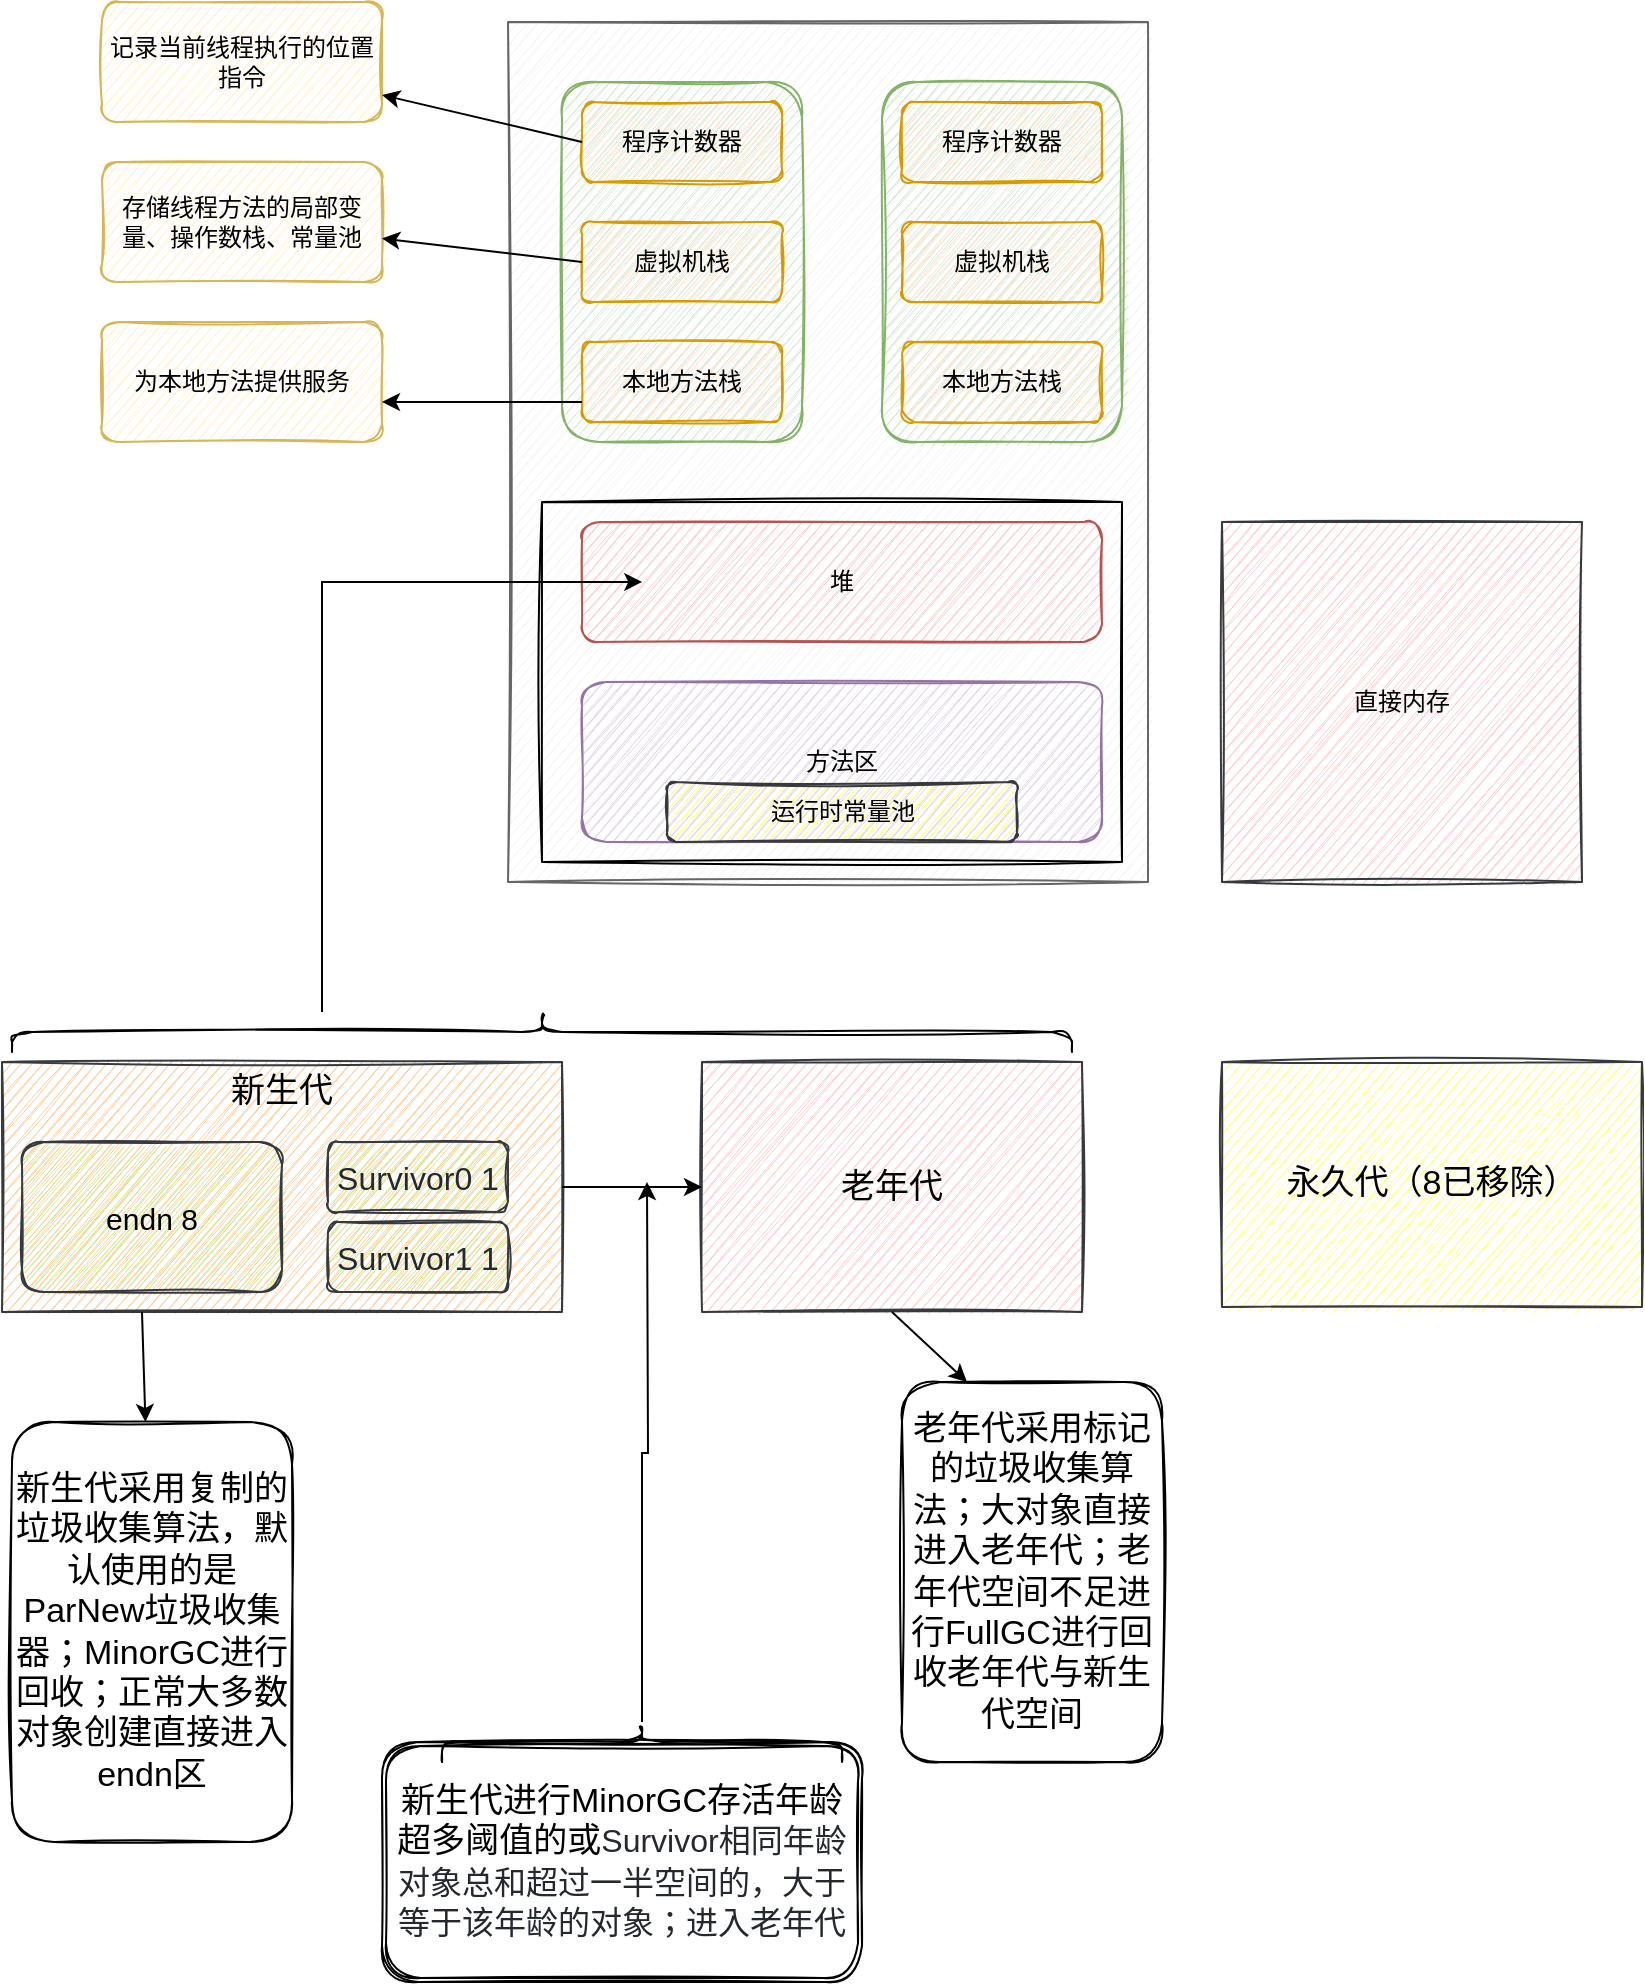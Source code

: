 <mxfile version="16.5.4" type="github">
  <diagram id="8hflTopaYwpUwicBt4ha" name="Page-1">
    <mxGraphModel dx="1564" dy="872" grid="1" gridSize="10" guides="1" tooltips="1" connect="1" arrows="1" fold="1" page="1" pageScale="1" pageWidth="827" pageHeight="1169" math="0" shadow="0">
      <root>
        <mxCell id="0" />
        <mxCell id="1" parent="0" />
        <mxCell id="Qa5Skh6cjeM40z2EgNxe-1" value="" style="rounded=0;whiteSpace=wrap;html=1;shadow=0;glass=0;sketch=1;perimeterSpacing=0;gradientDirection=east;fillColor=#f5f5f5;fontColor=#333333;strokeColor=#666666;" vertex="1" parent="1">
          <mxGeometry x="253" y="80" width="320" height="430" as="geometry" />
        </mxCell>
        <mxCell id="Qa5Skh6cjeM40z2EgNxe-2" value="" style="rounded=1;whiteSpace=wrap;html=1;shadow=0;glass=0;sketch=1;gradientDirection=east;fillColor=#d5e8d4;strokeColor=#82b366;" vertex="1" parent="1">
          <mxGeometry x="280" y="110" width="120" height="180" as="geometry" />
        </mxCell>
        <mxCell id="Qa5Skh6cjeM40z2EgNxe-3" value="" style="rounded=1;whiteSpace=wrap;html=1;shadow=0;glass=0;sketch=1;gradientDirection=east;fillColor=#d5e8d4;strokeColor=#82b366;" vertex="1" parent="1">
          <mxGeometry x="440" y="110" width="120" height="180" as="geometry" />
        </mxCell>
        <mxCell id="Qa5Skh6cjeM40z2EgNxe-4" value="程序计数器" style="rounded=1;whiteSpace=wrap;html=1;shadow=0;glass=0;sketch=1;gradientDirection=east;fillColor=#ffe6cc;strokeColor=#d79b00;" vertex="1" parent="1">
          <mxGeometry x="290" y="120" width="100" height="40" as="geometry" />
        </mxCell>
        <mxCell id="Qa5Skh6cjeM40z2EgNxe-5" value="虚拟机栈" style="rounded=1;whiteSpace=wrap;html=1;shadow=0;glass=0;sketch=1;gradientDirection=east;fillColor=#ffe6cc;strokeColor=#d79b00;" vertex="1" parent="1">
          <mxGeometry x="290" y="180" width="100" height="40" as="geometry" />
        </mxCell>
        <mxCell id="Qa5Skh6cjeM40z2EgNxe-6" value="本地方法栈" style="rounded=1;whiteSpace=wrap;html=1;shadow=0;glass=0;sketch=1;gradientDirection=east;fillColor=#ffe6cc;strokeColor=#d79b00;" vertex="1" parent="1">
          <mxGeometry x="290" y="240" width="100" height="40" as="geometry" />
        </mxCell>
        <mxCell id="Qa5Skh6cjeM40z2EgNxe-7" value="程序计数器" style="rounded=1;whiteSpace=wrap;html=1;shadow=0;glass=0;sketch=1;gradientDirection=east;fillColor=#ffe6cc;strokeColor=#d79b00;" vertex="1" parent="1">
          <mxGeometry x="450" y="120" width="100" height="40" as="geometry" />
        </mxCell>
        <mxCell id="Qa5Skh6cjeM40z2EgNxe-8" value="虚拟机栈" style="rounded=1;whiteSpace=wrap;html=1;shadow=0;glass=0;sketch=1;gradientDirection=east;fillColor=#ffe6cc;strokeColor=#d79b00;" vertex="1" parent="1">
          <mxGeometry x="450" y="180" width="100" height="40" as="geometry" />
        </mxCell>
        <mxCell id="Qa5Skh6cjeM40z2EgNxe-9" value="本地方法栈" style="rounded=1;whiteSpace=wrap;html=1;shadow=0;glass=0;sketch=1;gradientDirection=east;fillColor=#ffe6cc;strokeColor=#d79b00;" vertex="1" parent="1">
          <mxGeometry x="450" y="240" width="100" height="40" as="geometry" />
        </mxCell>
        <mxCell id="Qa5Skh6cjeM40z2EgNxe-10" style="edgeStyle=orthogonalEdgeStyle;rounded=0;orthogonalLoop=1;jettySize=auto;html=1;exitX=0.5;exitY=1;exitDx=0;exitDy=0;" edge="1" parent="1" source="Qa5Skh6cjeM40z2EgNxe-6" target="Qa5Skh6cjeM40z2EgNxe-6">
          <mxGeometry relative="1" as="geometry" />
        </mxCell>
        <mxCell id="Qa5Skh6cjeM40z2EgNxe-12" value="堆" style="rounded=1;whiteSpace=wrap;html=1;shadow=0;glass=0;sketch=1;gradientDirection=east;fillColor=#f8cecc;strokeColor=#b85450;" vertex="1" parent="1">
          <mxGeometry x="290" y="330" width="260" height="60" as="geometry" />
        </mxCell>
        <mxCell id="Qa5Skh6cjeM40z2EgNxe-13" value="方法区" style="rounded=1;whiteSpace=wrap;html=1;shadow=0;glass=0;sketch=1;gradientDirection=east;fillColor=#e1d5e7;strokeColor=#9673a6;align=center;" vertex="1" parent="1">
          <mxGeometry x="290" y="410" width="260" height="80" as="geometry" />
        </mxCell>
        <mxCell id="Qa5Skh6cjeM40z2EgNxe-14" value="记录当前线程执行的位置指令" style="rounded=1;whiteSpace=wrap;html=1;shadow=0;glass=0;sketch=1;gradientDirection=east;fillColor=#fff2cc;strokeColor=#d6b656;" vertex="1" parent="1">
          <mxGeometry x="50" y="70" width="140" height="60" as="geometry" />
        </mxCell>
        <mxCell id="Qa5Skh6cjeM40z2EgNxe-15" value="" style="endArrow=classic;html=1;rounded=0;exitX=0;exitY=0.5;exitDx=0;exitDy=0;" edge="1" parent="1" source="Qa5Skh6cjeM40z2EgNxe-4" target="Qa5Skh6cjeM40z2EgNxe-14">
          <mxGeometry width="50" height="50" relative="1" as="geometry">
            <mxPoint x="420" y="120" as="sourcePoint" />
            <mxPoint x="470" y="70" as="targetPoint" />
          </mxGeometry>
        </mxCell>
        <mxCell id="Qa5Skh6cjeM40z2EgNxe-16" value="存储线程方法的局部变量、操作数栈、常量池" style="rounded=1;whiteSpace=wrap;html=1;shadow=0;glass=0;sketch=1;gradientDirection=east;fillColor=#fff2cc;strokeColor=#d6b656;" vertex="1" parent="1">
          <mxGeometry x="50" y="150" width="140" height="60" as="geometry" />
        </mxCell>
        <mxCell id="Qa5Skh6cjeM40z2EgNxe-17" value="" style="endArrow=classic;html=1;rounded=0;exitX=0;exitY=0.5;exitDx=0;exitDy=0;" edge="1" parent="1" source="Qa5Skh6cjeM40z2EgNxe-5" target="Qa5Skh6cjeM40z2EgNxe-16">
          <mxGeometry width="50" height="50" relative="1" as="geometry">
            <mxPoint x="420" y="280" as="sourcePoint" />
            <mxPoint x="470" y="230" as="targetPoint" />
          </mxGeometry>
        </mxCell>
        <mxCell id="Qa5Skh6cjeM40z2EgNxe-18" value="为本地方法提供服务" style="rounded=1;whiteSpace=wrap;html=1;shadow=0;glass=0;sketch=1;gradientDirection=east;fillColor=#fff2cc;strokeColor=#d6b656;" vertex="1" parent="1">
          <mxGeometry x="50" y="230" width="140" height="60" as="geometry" />
        </mxCell>
        <mxCell id="Qa5Skh6cjeM40z2EgNxe-19" value="" style="endArrow=classic;html=1;rounded=0;exitX=0;exitY=0.75;exitDx=0;exitDy=0;" edge="1" parent="1" source="Qa5Skh6cjeM40z2EgNxe-6">
          <mxGeometry width="50" height="50" relative="1" as="geometry">
            <mxPoint x="420" y="440" as="sourcePoint" />
            <mxPoint x="190" y="270" as="targetPoint" />
          </mxGeometry>
        </mxCell>
        <mxCell id="Qa5Skh6cjeM40z2EgNxe-20" value="运行时常量池" style="rounded=1;whiteSpace=wrap;html=1;shadow=0;glass=0;sketch=1;gradientDirection=east;fillColor=#ffff88;strokeColor=#36393d;" vertex="1" parent="1">
          <mxGeometry x="332.5" y="460" width="175" height="30" as="geometry" />
        </mxCell>
        <mxCell id="Qa5Skh6cjeM40z2EgNxe-21" value="直接内存" style="whiteSpace=wrap;html=1;aspect=fixed;rounded=0;shadow=0;glass=0;sketch=1;gradientDirection=east;fillColor=#ffcccc;strokeColor=#36393d;" vertex="1" parent="1">
          <mxGeometry x="610" y="330" width="180" height="180" as="geometry" />
        </mxCell>
        <mxCell id="Qa5Skh6cjeM40z2EgNxe-22" value="" style="rounded=0;whiteSpace=wrap;html=1;shadow=0;glass=0;sketch=1;gradientColor=none;gradientDirection=east;perimeterSpacing=1;fillColor=none;" vertex="1" parent="1">
          <mxGeometry x="270" y="320" width="290" height="180" as="geometry" />
        </mxCell>
        <mxCell id="Qa5Skh6cjeM40z2EgNxe-26" value="" style="rounded=0;whiteSpace=wrap;html=1;shadow=0;glass=0;sketch=1;fillColor=#ffcc99;gradientDirection=east;strokeColor=#36393d;" vertex="1" parent="1">
          <mxGeometry y="600" width="280" height="125" as="geometry" />
        </mxCell>
        <mxCell id="Qa5Skh6cjeM40z2EgNxe-27" value="endn 8" style="rounded=1;whiteSpace=wrap;html=1;shadow=0;glass=0;sketch=1;fontSize=15;fillColor=#cdeb8b;gradientDirection=east;strokeColor=#36393d;" vertex="1" parent="1">
          <mxGeometry x="10" y="640" width="130" height="75" as="geometry" />
        </mxCell>
        <mxCell id="Qa5Skh6cjeM40z2EgNxe-28" value="&lt;span style=&quot;color: rgb(36 , 41 , 47) ; font-size: 16px&quot;&gt;Survivor0 1&lt;/span&gt;" style="rounded=1;whiteSpace=wrap;html=1;shadow=0;glass=0;sketch=1;fontSize=15;fillColor=#cdeb8b;gradientDirection=east;strokeColor=#36393d;" vertex="1" parent="1">
          <mxGeometry x="163" y="640" width="90" height="35" as="geometry" />
        </mxCell>
        <mxCell id="Qa5Skh6cjeM40z2EgNxe-29" value="&lt;span style=&quot;color: rgb(36 , 41 , 47) ; font-size: 16px&quot;&gt;Survivor1 1&lt;/span&gt;" style="rounded=1;whiteSpace=wrap;html=1;shadow=0;glass=0;sketch=1;fontSize=15;fillColor=#cdeb8b;gradientDirection=east;strokeColor=#36393d;" vertex="1" parent="1">
          <mxGeometry x="163" y="680" width="90" height="35" as="geometry" />
        </mxCell>
        <mxCell id="Qa5Skh6cjeM40z2EgNxe-30" value="新生代" style="text;html=1;strokeColor=none;fillColor=none;align=center;verticalAlign=middle;whiteSpace=wrap;rounded=0;shadow=0;glass=0;labelBackgroundColor=none;sketch=1;fontSize=17;strokeWidth=1;" vertex="1" parent="1">
          <mxGeometry x="110" y="600" width="60" height="30" as="geometry" />
        </mxCell>
        <mxCell id="Qa5Skh6cjeM40z2EgNxe-31" value="老年代" style="rounded=0;whiteSpace=wrap;html=1;shadow=0;glass=0;labelBackgroundColor=none;sketch=1;fontSize=17;strokeWidth=1;fillColor=#ffcccc;gradientDirection=east;strokeColor=#36393d;" vertex="1" parent="1">
          <mxGeometry x="350" y="600" width="190" height="125" as="geometry" />
        </mxCell>
        <mxCell id="Qa5Skh6cjeM40z2EgNxe-32" value="永久代（8已移除）" style="rounded=0;whiteSpace=wrap;html=1;shadow=0;glass=0;labelBackgroundColor=none;sketch=1;fontSize=17;strokeWidth=1;fillColor=#ffff88;gradientDirection=east;strokeColor=#36393d;" vertex="1" parent="1">
          <mxGeometry x="610" y="600" width="210" height="122.5" as="geometry" />
        </mxCell>
        <mxCell id="Qa5Skh6cjeM40z2EgNxe-34" value="新生代采用复制的垃圾收集算法，默认使用的是ParNew垃圾收集器；MinorGC进行回收；正常大多数对象创建直接进入endn区" style="rounded=1;whiteSpace=wrap;html=1;shadow=0;glass=0;labelBackgroundColor=none;sketch=1;fontSize=17;strokeWidth=1;fillColor=none;gradientColor=none;gradientDirection=east;" vertex="1" parent="1">
          <mxGeometry x="5" y="780" width="140" height="210" as="geometry" />
        </mxCell>
        <mxCell id="Qa5Skh6cjeM40z2EgNxe-35" value="老年代采用标记的垃圾收集算法；大对象直接进入老年代；老年代空间不足进行FullGC进行回收老年代与新生代空间" style="rounded=1;whiteSpace=wrap;html=1;shadow=0;glass=0;labelBackgroundColor=none;sketch=1;fontSize=17;strokeWidth=1;fillColor=none;gradientColor=none;gradientDirection=east;" vertex="1" parent="1">
          <mxGeometry x="450" y="760" width="130" height="190" as="geometry" />
        </mxCell>
        <mxCell id="Qa5Skh6cjeM40z2EgNxe-36" value="" style="endArrow=classic;html=1;rounded=0;fontSize=17;exitX=1;exitY=0.5;exitDx=0;exitDy=0;entryX=0;entryY=0.5;entryDx=0;entryDy=0;" edge="1" parent="1" source="Qa5Skh6cjeM40z2EgNxe-26" target="Qa5Skh6cjeM40z2EgNxe-31">
          <mxGeometry width="50" height="50" relative="1" as="geometry">
            <mxPoint x="410" y="590" as="sourcePoint" />
            <mxPoint x="460" y="540" as="targetPoint" />
          </mxGeometry>
        </mxCell>
        <mxCell id="Qa5Skh6cjeM40z2EgNxe-44" style="edgeStyle=orthogonalEdgeStyle;rounded=0;orthogonalLoop=1;jettySize=auto;html=1;fontSize=17;" edge="1" parent="1" source="Qa5Skh6cjeM40z2EgNxe-43">
          <mxGeometry relative="1" as="geometry">
            <mxPoint x="322.5" y="660" as="targetPoint" />
          </mxGeometry>
        </mxCell>
        <mxCell id="Qa5Skh6cjeM40z2EgNxe-43" value="" style="shape=curlyBracket;whiteSpace=wrap;html=1;rounded=1;flipH=1;shadow=0;glass=0;labelBackgroundColor=none;sketch=1;fontSize=17;strokeWidth=1;fillColor=none;gradientColor=none;gradientDirection=east;direction=south;" vertex="1" parent="1">
          <mxGeometry x="220" y="930" width="200" height="20" as="geometry" />
        </mxCell>
        <mxCell id="Qa5Skh6cjeM40z2EgNxe-46" value="新生代进行MinorGC存活年龄超多阈值的或&lt;span style=&quot;color: rgb(36 , 41 , 47) ; font-size: 16px&quot;&gt;Survivor相同年龄对象总和超过一半空间的，大于等于该年龄的对象；进入老年代&lt;/span&gt;" style="shape=ext;double=1;rounded=1;whiteSpace=wrap;html=1;shadow=0;glass=0;labelBackgroundColor=none;sketch=1;fontSize=17;strokeWidth=1;fillColor=none;gradientColor=none;gradientDirection=east;" vertex="1" parent="1">
          <mxGeometry x="190" y="940" width="240" height="120" as="geometry" />
        </mxCell>
        <mxCell id="Qa5Skh6cjeM40z2EgNxe-48" value="" style="endArrow=classic;html=1;rounded=0;fontSize=17;exitX=0.25;exitY=1;exitDx=0;exitDy=0;" edge="1" parent="1" source="Qa5Skh6cjeM40z2EgNxe-26" target="Qa5Skh6cjeM40z2EgNxe-34">
          <mxGeometry width="50" height="50" relative="1" as="geometry">
            <mxPoint x="410" y="640" as="sourcePoint" />
            <mxPoint x="460" y="590" as="targetPoint" />
          </mxGeometry>
        </mxCell>
        <mxCell id="Qa5Skh6cjeM40z2EgNxe-49" value="" style="endArrow=classic;html=1;rounded=0;fontSize=17;exitX=0.5;exitY=1;exitDx=0;exitDy=0;entryX=0.25;entryY=0;entryDx=0;entryDy=0;" edge="1" parent="1" source="Qa5Skh6cjeM40z2EgNxe-31" target="Qa5Skh6cjeM40z2EgNxe-35">
          <mxGeometry width="50" height="50" relative="1" as="geometry">
            <mxPoint x="410" y="640" as="sourcePoint" />
            <mxPoint x="460" y="590" as="targetPoint" />
          </mxGeometry>
        </mxCell>
        <mxCell id="Qa5Skh6cjeM40z2EgNxe-51" style="edgeStyle=orthogonalEdgeStyle;rounded=0;orthogonalLoop=1;jettySize=auto;html=1;entryX=0.175;entryY=0.225;entryDx=0;entryDy=0;entryPerimeter=0;fontSize=17;" edge="1" parent="1" source="Qa5Skh6cjeM40z2EgNxe-50" target="Qa5Skh6cjeM40z2EgNxe-22">
          <mxGeometry relative="1" as="geometry">
            <Array as="points">
              <mxPoint x="160" y="360" />
            </Array>
          </mxGeometry>
        </mxCell>
        <mxCell id="Qa5Skh6cjeM40z2EgNxe-50" value="" style="shape=curlyBracket;whiteSpace=wrap;html=1;rounded=1;shadow=0;glass=0;labelBackgroundColor=none;sketch=1;fontSize=17;strokeWidth=1;fillColor=none;gradientColor=none;gradientDirection=east;direction=south;" vertex="1" parent="1">
          <mxGeometry x="5" y="575" width="530" height="20" as="geometry" />
        </mxCell>
      </root>
    </mxGraphModel>
  </diagram>
</mxfile>
